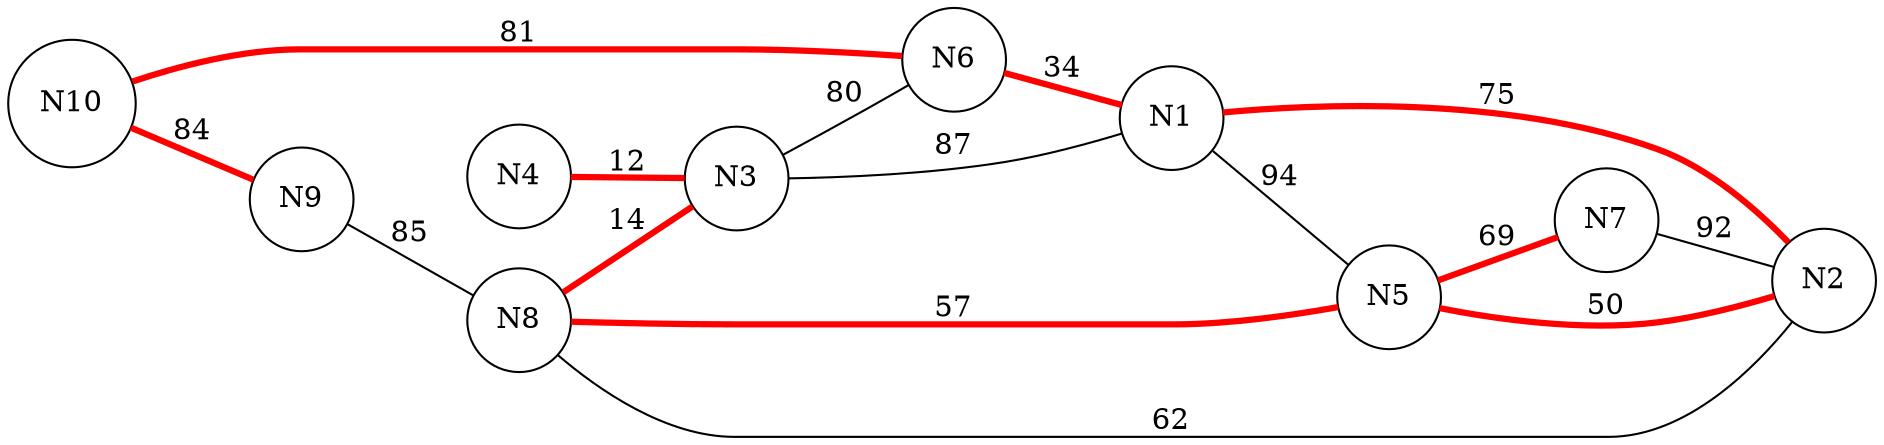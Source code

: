 graph G {
  rankdir=LR;
  node [shape=circle];

  N1;
  N2;
  N3;
  N4;
  N5;
  N6;
  N7;
  N8;
  N9;
  N10;

  N2 -- N1 [label="75", color="red", penwidth=3.0];
  N3 -- N1 [label="87"];
  N4 -- N3 [label="12", color="red", penwidth=3.0];
  N5 -- N2 [label="50", color="red", penwidth=3.0];
  N6 -- N1 [label="34", color="red", penwidth=3.0];
  N7 -- N2 [label="92"];
  N8 -- N3 [label="14", color="red", penwidth=3.0];
  N9 -- N8 [label="85"];
  N10 -- N9 [label="84", color="red", penwidth=3.0];
  N1 -- N5 [label="94"];
  N8 -- N5 [label="57", color="red", penwidth=3.0];
  N10 -- N6 [label="81", color="red", penwidth=3.0];
  N5 -- N7 [label="69", color="red", penwidth=3.0];
  N8 -- N2 [label="62"];
  N3 -- N6 [label="80"];
}
